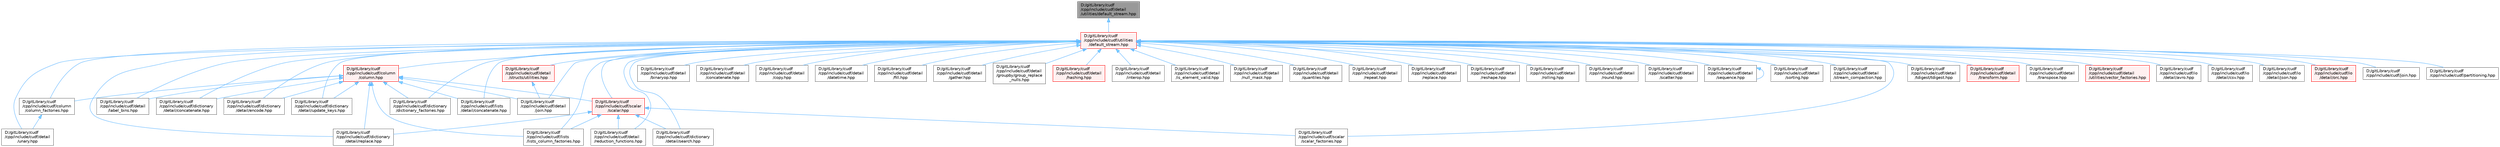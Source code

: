 digraph "D:/gitLibrary/cudf/cpp/include/cudf/detail/utilities/default_stream.hpp"
{
 // LATEX_PDF_SIZE
  bgcolor="transparent";
  edge [fontname=Helvetica,fontsize=10,labelfontname=Helvetica,labelfontsize=10];
  node [fontname=Helvetica,fontsize=10,shape=box,height=0.2,width=0.4];
  Node1 [id="Node000001",label="D:/gitLibrary/cudf\l/cpp/include/cudf/detail\l/utilities/default_stream.hpp",height=0.2,width=0.4,color="gray40", fillcolor="grey60", style="filled", fontcolor="black",tooltip=" "];
  Node1 -> Node2 [id="edge1_Node000001_Node000002",dir="back",color="steelblue1",style="solid",tooltip=" "];
  Node2 [id="Node000002",label="D:/gitLibrary/cudf\l/cpp/include/cudf/utilities\l/default_stream.hpp",height=0.2,width=0.4,color="red", fillcolor="#FFF0F0", style="filled",URL="$utilities_2default__stream_8hpp.html",tooltip=" "];
  Node2 -> Node3 [id="edge2_Node000002_Node000003",dir="back",color="steelblue1",style="solid",tooltip=" "];
  Node3 [id="Node000003",label="D:/gitLibrary/cudf\l/cpp/include/cudf/column\l/column.hpp",height=0.2,width=0.4,color="red", fillcolor="#FFF0F0", style="filled",URL="$column_8hpp.html",tooltip="Class definition for cudf::column"];
  Node3 -> Node6 [id="edge3_Node000003_Node000006",dir="back",color="steelblue1",style="solid",tooltip=" "];
  Node6 [id="Node000006",label="D:/gitLibrary/cudf\l/cpp/include/cudf/column\l/column_factories.hpp",height=0.2,width=0.4,color="grey40", fillcolor="white", style="filled",URL="$column__factories_8hpp.html",tooltip="Column factory APIs"];
  Node6 -> Node7 [id="edge4_Node000006_Node000007",dir="back",color="steelblue1",style="solid",tooltip=" "];
  Node7 [id="Node000007",label="D:/gitLibrary/cudf\l/cpp/include/cudf/detail\l/unary.hpp",height=0.2,width=0.4,color="grey40", fillcolor="white", style="filled",URL="$detail_2unary_8hpp.html",tooltip=" "];
  Node3 -> Node10 [id="edge5_Node000003_Node000010",dir="back",color="steelblue1",style="solid",tooltip=" "];
  Node10 [id="Node000010",label="D:/gitLibrary/cudf\l/cpp/include/cudf/detail\l/join.hpp",height=0.2,width=0.4,color="grey40", fillcolor="white", style="filled",URL="$detail_2join_8hpp.html",tooltip=" "];
  Node3 -> Node11 [id="edge6_Node000003_Node000011",dir="back",color="steelblue1",style="solid",tooltip=" "];
  Node11 [id="Node000011",label="D:/gitLibrary/cudf\l/cpp/include/cudf/detail\l/label_bins.hpp",height=0.2,width=0.4,color="grey40", fillcolor="white", style="filled",URL="$detail_2label__bins_8hpp.html",tooltip="Internal APIs for labeling values by bin."];
  Node3 -> Node13 [id="edge7_Node000003_Node000013",dir="back",color="steelblue1",style="solid",tooltip=" "];
  Node13 [id="Node000013",label="D:/gitLibrary/cudf\l/cpp/include/cudf/dictionary\l/detail/concatenate.hpp",height=0.2,width=0.4,color="grey40", fillcolor="white", style="filled",URL="$dictionary_2detail_2concatenate_8hpp.html",tooltip=" "];
  Node3 -> Node14 [id="edge8_Node000003_Node000014",dir="back",color="steelblue1",style="solid",tooltip=" "];
  Node14 [id="Node000014",label="D:/gitLibrary/cudf\l/cpp/include/cudf/dictionary\l/detail/encode.hpp",height=0.2,width=0.4,color="grey40", fillcolor="white", style="filled",URL="$detail_2encode_8hpp.html",tooltip=" "];
  Node3 -> Node16 [id="edge9_Node000003_Node000016",dir="back",color="steelblue1",style="solid",tooltip=" "];
  Node16 [id="Node000016",label="D:/gitLibrary/cudf\l/cpp/include/cudf/dictionary\l/detail/replace.hpp",height=0.2,width=0.4,color="grey40", fillcolor="white", style="filled",URL="$dictionary_2detail_2replace_8hpp.html",tooltip=" "];
  Node3 -> Node17 [id="edge10_Node000003_Node000017",dir="back",color="steelblue1",style="solid",tooltip=" "];
  Node17 [id="Node000017",label="D:/gitLibrary/cudf\l/cpp/include/cudf/dictionary\l/detail/update_keys.hpp",height=0.2,width=0.4,color="grey40", fillcolor="white", style="filled",URL="$detail_2update__keys_8hpp.html",tooltip=" "];
  Node3 -> Node23 [id="edge11_Node000003_Node000023",dir="back",color="steelblue1",style="solid",tooltip=" "];
  Node23 [id="Node000023",label="D:/gitLibrary/cudf\l/cpp/include/cudf/dictionary\l/dictionary_factories.hpp",height=0.2,width=0.4,color="grey40", fillcolor="white", style="filled",URL="$dictionary__factories_8hpp.html",tooltip=" "];
  Node3 -> Node33 [id="edge12_Node000003_Node000033",dir="back",color="steelblue1",style="solid",tooltip=" "];
  Node33 [id="Node000033",label="D:/gitLibrary/cudf\l/cpp/include/cudf/lists\l/detail/concatenate.hpp",height=0.2,width=0.4,color="grey40", fillcolor="white", style="filled",URL="$lists_2detail_2concatenate_8hpp.html",tooltip=" "];
  Node3 -> Node42 [id="edge13_Node000003_Node000042",dir="back",color="steelblue1",style="solid",tooltip=" "];
  Node42 [id="Node000042",label="D:/gitLibrary/cudf\l/cpp/include/cudf/lists\l/lists_column_factories.hpp",height=0.2,width=0.4,color="grey40", fillcolor="white", style="filled",URL="$lists__column__factories_8hpp.html",tooltip=" "];
  Node3 -> Node62 [id="edge14_Node000003_Node000062",dir="back",color="steelblue1",style="solid",tooltip=" "];
  Node62 [id="Node000062",label="D:/gitLibrary/cudf\l/cpp/include/cudf/scalar\l/scalar.hpp",height=0.2,width=0.4,color="red", fillcolor="#FFF0F0", style="filled",URL="$scalar_8hpp.html",tooltip="Class definitions for cudf::scalar"];
  Node62 -> Node47 [id="edge15_Node000062_Node000047",dir="back",color="steelblue1",style="solid",tooltip=" "];
  Node47 [id="Node000047",label="D:/gitLibrary/cudf\l/cpp/include/cudf/detail\l/reduction_functions.hpp",height=0.2,width=0.4,color="grey40", fillcolor="white", style="filled",URL="$reduction__functions_8hpp.html",tooltip=" "];
  Node62 -> Node16 [id="edge16_Node000062_Node000016",dir="back",color="steelblue1",style="solid",tooltip=" "];
  Node62 -> Node19 [id="edge17_Node000062_Node000019",dir="back",color="steelblue1",style="solid",tooltip=" "];
  Node19 [id="Node000019",label="D:/gitLibrary/cudf\l/cpp/include/cudf/dictionary\l/detail/search.hpp",height=0.2,width=0.4,color="grey40", fillcolor="white", style="filled",URL="$dictionary_2detail_2search_8hpp.html",tooltip=" "];
  Node62 -> Node42 [id="edge18_Node000062_Node000042",dir="back",color="steelblue1",style="solid",tooltip=" "];
  Node62 -> Node74 [id="edge19_Node000062_Node000074",dir="back",color="steelblue1",style="solid",tooltip=" "];
  Node74 [id="Node000074",label="D:/gitLibrary/cudf\l/cpp/include/cudf/scalar\l/scalar_factories.hpp",height=0.2,width=0.4,color="grey40", fillcolor="white", style="filled",URL="$scalar__factories_8hpp.html",tooltip="Scalar factory APIs"];
  Node2 -> Node6 [id="edge20_Node000002_Node000006",dir="back",color="steelblue1",style="solid",tooltip=" "];
  Node2 -> Node5 [id="edge21_Node000002_Node000005",dir="back",color="steelblue1",style="solid",tooltip=" "];
  Node5 [id="Node000005",label="D:/gitLibrary/cudf\l/cpp/include/cudf/detail\l/binaryop.hpp",height=0.2,width=0.4,color="grey40", fillcolor="white", style="filled",URL="$detail_2binaryop_8hpp.html",tooltip=" "];
  Node2 -> Node134 [id="edge22_Node000002_Node000134",dir="back",color="steelblue1",style="solid",tooltip=" "];
  Node134 [id="Node000134",label="D:/gitLibrary/cudf\l/cpp/include/cudf/detail\l/concatenate.hpp",height=0.2,width=0.4,color="grey40", fillcolor="white", style="filled",URL="$detail_2concatenate_8hpp.html",tooltip=" "];
  Node2 -> Node45 [id="edge23_Node000002_Node000045",dir="back",color="steelblue1",style="solid",tooltip=" "];
  Node45 [id="Node000045",label="D:/gitLibrary/cudf\l/cpp/include/cudf/detail\l/copy.hpp",height=0.2,width=0.4,color="grey40", fillcolor="white", style="filled",URL="$copy_8hpp.html",tooltip=" "];
  Node2 -> Node135 [id="edge24_Node000002_Node000135",dir="back",color="steelblue1",style="solid",tooltip=" "];
  Node135 [id="Node000135",label="D:/gitLibrary/cudf\l/cpp/include/cudf/detail\l/datetime.hpp",height=0.2,width=0.4,color="grey40", fillcolor="white", style="filled",URL="$detail_2datetime_8hpp.html",tooltip=" "];
  Node2 -> Node136 [id="edge25_Node000002_Node000136",dir="back",color="steelblue1",style="solid",tooltip=" "];
  Node136 [id="Node000136",label="D:/gitLibrary/cudf\l/cpp/include/cudf/detail\l/fill.hpp",height=0.2,width=0.4,color="grey40", fillcolor="white", style="filled",URL="$detail_2fill_8hpp.html",tooltip=" "];
  Node2 -> Node46 [id="edge26_Node000002_Node000046",dir="back",color="steelblue1",style="solid",tooltip=" "];
  Node46 [id="Node000046",label="D:/gitLibrary/cudf\l/cpp/include/cudf/detail\l/gather.hpp",height=0.2,width=0.4,color="grey40", fillcolor="white", style="filled",URL="$detail_2gather_8hpp.html",tooltip=" "];
  Node2 -> Node137 [id="edge27_Node000002_Node000137",dir="back",color="steelblue1",style="solid",tooltip=" "];
  Node137 [id="Node000137",label="D:/gitLibrary/cudf\l/cpp/include/cudf/detail\l/groupby/group_replace\l_nulls.hpp",height=0.2,width=0.4,color="grey40", fillcolor="white", style="filled",URL="$group__replace__nulls_8hpp.html",tooltip=" "];
  Node2 -> Node116 [id="edge28_Node000002_Node000116",dir="back",color="steelblue1",style="solid",tooltip=" "];
  Node116 [id="Node000116",label="D:/gitLibrary/cudf\l/cpp/include/cudf/detail\l/hashing.hpp",height=0.2,width=0.4,color="red", fillcolor="#FFF0F0", style="filled",URL="$detail_2hashing_8hpp.html",tooltip=" "];
  Node2 -> Node25 [id="edge29_Node000002_Node000025",dir="back",color="steelblue1",style="solid",tooltip=" "];
  Node25 [id="Node000025",label="D:/gitLibrary/cudf\l/cpp/include/cudf/detail\l/interop.hpp",height=0.2,width=0.4,color="grey40", fillcolor="white", style="filled",URL="$detail_2interop_8hpp.html",tooltip=" "];
  Node2 -> Node138 [id="edge30_Node000002_Node000138",dir="back",color="steelblue1",style="solid",tooltip=" "];
  Node138 [id="Node000138",label="D:/gitLibrary/cudf\l/cpp/include/cudf/detail\l/is_element_valid.hpp",height=0.2,width=0.4,color="grey40", fillcolor="white", style="filled",URL="$is__element__valid_8hpp.html",tooltip=" "];
  Node2 -> Node10 [id="edge31_Node000002_Node000010",dir="back",color="steelblue1",style="solid",tooltip=" "];
  Node2 -> Node11 [id="edge32_Node000002_Node000011",dir="back",color="steelblue1",style="solid",tooltip=" "];
  Node2 -> Node139 [id="edge33_Node000002_Node000139",dir="back",color="steelblue1",style="solid",tooltip=" "];
  Node139 [id="Node000139",label="D:/gitLibrary/cudf\l/cpp/include/cudf/detail\l/null_mask.hpp",height=0.2,width=0.4,color="grey40", fillcolor="white", style="filled",URL="$detail_2null__mask_8hpp.html",tooltip=" "];
  Node2 -> Node57 [id="edge34_Node000002_Node000057",dir="back",color="steelblue1",style="solid",tooltip=" "];
  Node57 [id="Node000057",label="D:/gitLibrary/cudf\l/cpp/include/cudf/detail\l/quantiles.hpp",height=0.2,width=0.4,color="grey40", fillcolor="white", style="filled",URL="$detail_2quantiles_8hpp.html",tooltip=" "];
  Node2 -> Node47 [id="edge35_Node000002_Node000047",dir="back",color="steelblue1",style="solid",tooltip=" "];
  Node2 -> Node140 [id="edge36_Node000002_Node000140",dir="back",color="steelblue1",style="solid",tooltip=" "];
  Node140 [id="Node000140",label="D:/gitLibrary/cudf\l/cpp/include/cudf/detail\l/repeat.hpp",height=0.2,width=0.4,color="grey40", fillcolor="white", style="filled",URL="$repeat_8hpp.html",tooltip=" "];
  Node2 -> Node141 [id="edge37_Node000002_Node000141",dir="back",color="steelblue1",style="solid",tooltip=" "];
  Node141 [id="Node000141",label="D:/gitLibrary/cudf\l/cpp/include/cudf/detail\l/replace.hpp",height=0.2,width=0.4,color="grey40", fillcolor="white", style="filled",URL="$detail_2replace_8hpp.html",tooltip=" "];
  Node2 -> Node142 [id="edge38_Node000002_Node000142",dir="back",color="steelblue1",style="solid",tooltip=" "];
  Node142 [id="Node000142",label="D:/gitLibrary/cudf\l/cpp/include/cudf/detail\l/reshape.hpp",height=0.2,width=0.4,color="grey40", fillcolor="white", style="filled",URL="$detail_2reshape_8hpp.html",tooltip=" "];
  Node2 -> Node73 [id="edge39_Node000002_Node000073",dir="back",color="steelblue1",style="solid",tooltip=" "];
  Node73 [id="Node000073",label="D:/gitLibrary/cudf\l/cpp/include/cudf/detail\l/rolling.hpp",height=0.2,width=0.4,color="grey40", fillcolor="white", style="filled",URL="$detail_2rolling_8hpp.html",tooltip=" "];
  Node2 -> Node61 [id="edge40_Node000002_Node000061",dir="back",color="steelblue1",style="solid",tooltip=" "];
  Node61 [id="Node000061",label="D:/gitLibrary/cudf\l/cpp/include/cudf/detail\l/round.hpp",height=0.2,width=0.4,color="grey40", fillcolor="white", style="filled",URL="$detail_2round_8hpp.html",tooltip=" "];
  Node2 -> Node113 [id="edge41_Node000002_Node000113",dir="back",color="steelblue1",style="solid",tooltip=" "];
  Node113 [id="Node000113",label="D:/gitLibrary/cudf\l/cpp/include/cudf/detail\l/scatter.hpp",height=0.2,width=0.4,color="grey40", fillcolor="white", style="filled",URL="$scatter_8hpp.html",tooltip=" "];
  Node2 -> Node143 [id="edge42_Node000002_Node000143",dir="back",color="steelblue1",style="solid",tooltip=" "];
  Node143 [id="Node000143",label="D:/gitLibrary/cudf\l/cpp/include/cudf/detail\l/sequence.hpp",height=0.2,width=0.4,color="grey40", fillcolor="white", style="filled",URL="$sequence_8hpp.html",tooltip=" "];
  Node143 -> Node143 [id="edge43_Node000143_Node000143",dir="back",color="steelblue1",style="solid",tooltip=" "];
  Node2 -> Node144 [id="edge44_Node000002_Node000144",dir="back",color="steelblue1",style="solid",tooltip=" "];
  Node144 [id="Node000144",label="D:/gitLibrary/cudf\l/cpp/include/cudf/detail\l/sorting.hpp",height=0.2,width=0.4,color="grey40", fillcolor="white", style="filled",URL="$detail_2sorting_8hpp.html",tooltip=" "];
  Node2 -> Node145 [id="edge45_Node000002_Node000145",dir="back",color="steelblue1",style="solid",tooltip=" "];
  Node145 [id="Node000145",label="D:/gitLibrary/cudf\l/cpp/include/cudf/detail\l/stream_compaction.hpp",height=0.2,width=0.4,color="grey40", fillcolor="white", style="filled",URL="$detail_2stream__compaction_8hpp.html",tooltip=" "];
  Node2 -> Node111 [id="edge46_Node000002_Node000111",dir="back",color="steelblue1",style="solid",tooltip=" "];
  Node111 [id="Node000111",label="D:/gitLibrary/cudf\l/cpp/include/cudf/detail\l/structs/utilities.hpp",height=0.2,width=0.4,color="red", fillcolor="#FFF0F0", style="filled",URL="$detail_2structs_2utilities_8hpp.html",tooltip=" "];
  Node111 -> Node10 [id="edge47_Node000111_Node000010",dir="back",color="steelblue1",style="solid",tooltip=" "];
  Node2 -> Node146 [id="edge48_Node000002_Node000146",dir="back",color="steelblue1",style="solid",tooltip=" "];
  Node146 [id="Node000146",label="D:/gitLibrary/cudf\l/cpp/include/cudf/detail\l/tdigest/tdigest.hpp",height=0.2,width=0.4,color="grey40", fillcolor="white", style="filled",URL="$tdigest_8hpp.html",tooltip=" "];
  Node2 -> Node66 [id="edge49_Node000002_Node000066",dir="back",color="steelblue1",style="solid",tooltip=" "];
  Node66 [id="Node000066",label="D:/gitLibrary/cudf\l/cpp/include/cudf/detail\l/transform.hpp",height=0.2,width=0.4,color="red", fillcolor="#FFF0F0", style="filled",URL="$detail_2transform_8hpp.html",tooltip=" "];
  Node2 -> Node114 [id="edge50_Node000002_Node000114",dir="back",color="steelblue1",style="solid",tooltip=" "];
  Node114 [id="Node000114",label="D:/gitLibrary/cudf\l/cpp/include/cudf/detail\l/transpose.hpp",height=0.2,width=0.4,color="grey40", fillcolor="white", style="filled",URL="$detail_2transpose_8hpp.html",tooltip=" "];
  Node2 -> Node7 [id="edge51_Node000002_Node000007",dir="back",color="steelblue1",style="solid",tooltip=" "];
  Node2 -> Node147 [id="edge52_Node000002_Node000147",dir="back",color="steelblue1",style="solid",tooltip=" "];
  Node147 [id="Node000147",label="D:/gitLibrary/cudf\l/cpp/include/cudf/detail\l/utilities/vector_factories.hpp",height=0.2,width=0.4,color="red", fillcolor="#FFF0F0", style="filled",URL="$vector__factories_8hpp.html",tooltip="Convenience factories for creating device vectors from host spans"];
  Node2 -> Node13 [id="edge53_Node000002_Node000013",dir="back",color="steelblue1",style="solid",tooltip=" "];
  Node2 -> Node14 [id="edge54_Node000002_Node000014",dir="back",color="steelblue1",style="solid",tooltip=" "];
  Node2 -> Node16 [id="edge55_Node000002_Node000016",dir="back",color="steelblue1",style="solid",tooltip=" "];
  Node2 -> Node19 [id="edge56_Node000002_Node000019",dir="back",color="steelblue1",style="solid",tooltip=" "];
  Node2 -> Node17 [id="edge57_Node000002_Node000017",dir="back",color="steelblue1",style="solid",tooltip=" "];
  Node2 -> Node23 [id="edge58_Node000002_Node000023",dir="back",color="steelblue1",style="solid",tooltip=" "];
  Node2 -> Node120 [id="edge59_Node000002_Node000120",dir="back",color="steelblue1",style="solid",tooltip=" "];
  Node120 [id="Node000120",label="D:/gitLibrary/cudf\l/cpp/include/cudf/io\l/detail/avro.hpp",height=0.2,width=0.4,color="grey40", fillcolor="white", style="filled",URL="$detail_2avro_8hpp.html",tooltip=" "];
  Node2 -> Node122 [id="edge60_Node000002_Node000122",dir="back",color="steelblue1",style="solid",tooltip=" "];
  Node122 [id="Node000122",label="D:/gitLibrary/cudf\l/cpp/include/cudf/io\l/detail/csv.hpp",height=0.2,width=0.4,color="grey40", fillcolor="white", style="filled",URL="$detail_2csv_8hpp.html",tooltip=" "];
  Node2 -> Node129 [id="edge61_Node000002_Node000129",dir="back",color="steelblue1",style="solid",tooltip=" "];
  Node129 [id="Node000129",label="D:/gitLibrary/cudf\l/cpp/include/cudf/io\l/detail/json.hpp",height=0.2,width=0.4,color="grey40", fillcolor="white", style="filled",URL="$io_2detail_2json_8hpp.html",tooltip=" "];
  Node2 -> Node124 [id="edge62_Node000002_Node000124",dir="back",color="steelblue1",style="solid",tooltip=" "];
  Node124 [id="Node000124",label="D:/gitLibrary/cudf\l/cpp/include/cudf/io\l/detail/orc.hpp",height=0.2,width=0.4,color="red", fillcolor="#FFF0F0", style="filled",URL="$detail_2orc_8hpp.html",tooltip=" "];
  Node2 -> Node67 [id="edge63_Node000002_Node000067",dir="back",color="steelblue1",style="solid",tooltip=" "];
  Node67 [id="Node000067",label="D:/gitLibrary/cudf\l/cpp/include/cudf/join.hpp",height=0.2,width=0.4,color="grey40", fillcolor="white", style="filled",URL="$join_8hpp.html",tooltip=" "];
  Node2 -> Node33 [id="edge64_Node000002_Node000033",dir="back",color="steelblue1",style="solid",tooltip=" "];
  Node2 -> Node42 [id="edge65_Node000002_Node000042",dir="back",color="steelblue1",style="solid",tooltip=" "];
  Node2 -> Node117 [id="edge66_Node000002_Node000117",dir="back",color="steelblue1",style="solid",tooltip=" "];
  Node117 [id="Node000117",label="D:/gitLibrary/cudf\l/cpp/include/cudf/partitioning.hpp",height=0.2,width=0.4,color="grey40", fillcolor="white", style="filled",URL="$partitioning_8hpp.html",tooltip="Column partitioning APIs"];
  Node2 -> Node62 [id="edge67_Node000002_Node000062",dir="back",color="steelblue1",style="solid",tooltip=" "];
  Node2 -> Node74 [id="edge68_Node000002_Node000074",dir="back",color="steelblue1",style="solid",tooltip=" "];
}
